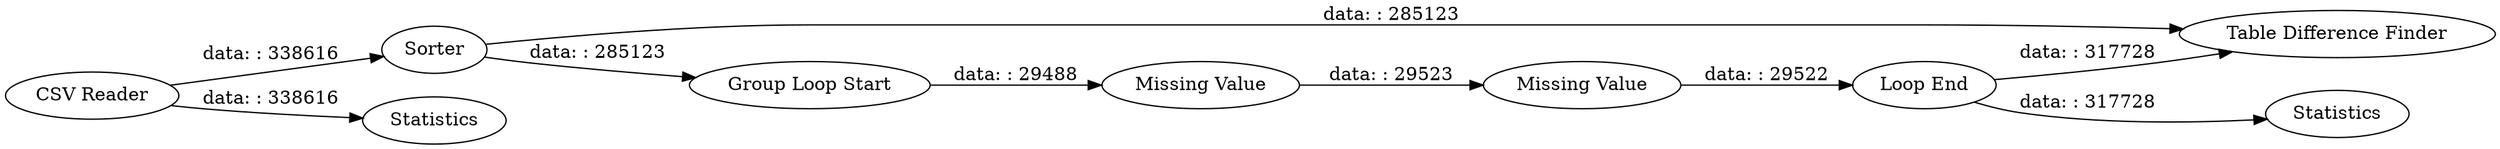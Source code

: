 digraph {
	"1870054295174053958_12" [label="Missing Value"]
	"1870054295174053958_17" [label=Sorter]
	"1870054295174053958_16" [label="Table Difference Finder"]
	"1870054295174053958_11" [label="Missing Value"]
	"1870054295174053958_15" [label=Statistics]
	"1870054295174053958_13" [label="Loop End"]
	"1870054295174053958_10" [label="Group Loop Start"]
	"1870054295174053958_2" [label="CSV Reader"]
	"1870054295174053958_14" [label=Statistics]
	"1870054295174053958_10" -> "1870054295174053958_11" [label="data: : 29488"]
	"1870054295174053958_2" -> "1870054295174053958_17" [label="data: : 338616"]
	"1870054295174053958_11" -> "1870054295174053958_12" [label="data: : 29523"]
	"1870054295174053958_13" -> "1870054295174053958_16" [label="data: : 317728"]
	"1870054295174053958_13" -> "1870054295174053958_14" [label="data: : 317728"]
	"1870054295174053958_17" -> "1870054295174053958_16" [label="data: : 285123"]
	"1870054295174053958_17" -> "1870054295174053958_10" [label="data: : 285123"]
	"1870054295174053958_12" -> "1870054295174053958_13" [label="data: : 29522"]
	"1870054295174053958_2" -> "1870054295174053958_15" [label="data: : 338616"]
	rankdir=LR
}
